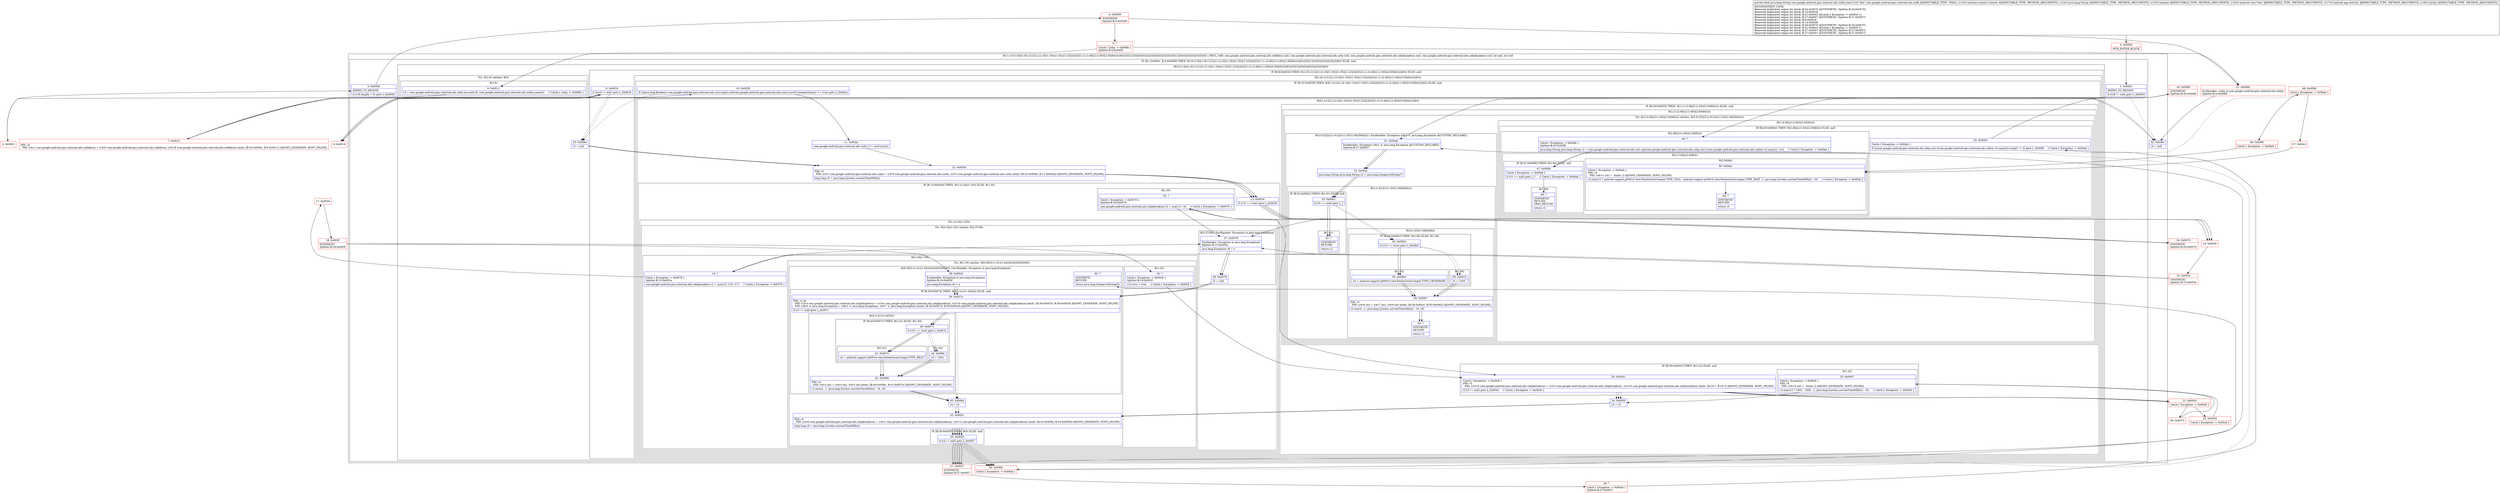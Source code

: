 digraph "CFG forcom.google.android.gms.internal.ads.zzdd.zza(Landroid\/content\/Context;Ljava\/lang\/String;ZLandroid\/view\/View;Landroid\/app\/Activity;[B)Ljava\/lang\/String;" {
subgraph cluster_Region_1920482560 {
label = "R(11:(10:(1:6)|(1:(8:11|12|(1:(2:16|(1:19)))(1:35)|(1:23)|24|25|(1:(1:(2:46|(2:(1:60)|(2:50|64)))))|63))|33|12|(0)(0)|(0)|24|25|(0)|63)|32|(0)|33|12|(0)(0)|(0)|24|25|(0)|63) | DECL_VAR: com.google.android.gms.internal.ads.zzbk$zza null, com.google.android.gms.internal.ads.zzda null, com.google.android.gms.internal.ads.zzbp$zza$zza null, com.google.android.gms.internal.ads.zzbp$zza$zza null, int null, int null\l";
node [shape=record,color=blue];
subgraph cluster_IfRegion_1930184040 {
label = "IF [B:1:0x0001, B:3:0x0006] THEN: R(10:(1:6)|(1:(8:11|12|(1:(2:16|(1:19)))(1:35)|(1:23)|24|25|(1:(1:(2:46|(2:(1:60)|(2:50|64)))))|63))|33|12|(0)(0)|(0)|24|25|(0)|63) ELSE: null";
node [shape=record,color=blue];
Node_1 [shape=record,label="{1\:\ 0x0001|ADDED_TO_REGION\l|if (r18 != null) goto L_0x0003\l}"];
Node_3 [shape=record,label="{3\:\ 0x0006|ADDED_TO_REGION\l|if (r18.length \> 0) goto L_0x0008\l}"];
subgraph cluster_Region_1085111538 {
label = "R(10:(1:6)|(1:(8:11|12|(1:(2:16|(1:19)))(1:35)|(1:23)|24|25|(1:(1:(2:46|(2:(1:60)|(2:50|64)))))|63))|33|12|(0)(0)|(0)|24|25|(0)|63)";
node [shape=record,color=blue];
subgraph cluster_TryCatchRegion_1833736460 {
label = "Try: R(1:6) catches: R(0)";
node [shape=record,color=blue];
subgraph cluster_Region_1189062791 {
label = "R(1:6)";
node [shape=record,color=blue];
Node_6 [shape=record,label="{6\:\ 0x0011|r4 = com.google.android.gms.internal.ads.zzbk.zza.zza(r18, com.google.android.gms.internal.ads.zzdnn.zzaxe())     \/\/ Catch:\{ zzdoj \-\> 0x006b \}\l}"];
}
subgraph cluster_Region_1432095931 {
label = "R(0) | ExcHandler: zzdoj (e com.google.android.gms.internal.ads.zzdoj)\l";
node [shape=record,color=blue];
}
}
subgraph cluster_IfRegion_1647560642 {
label = "IF [B:8:0x0016] THEN: R(1:(8:11|12|(1:(2:16|(1:19)))(1:35)|(1:23)|24|25|(1:(1:(2:46|(2:(1:60)|(2:50|64)))))|63)) ELSE: null";
node [shape=record,color=blue];
Node_8 [shape=record,label="{8\:\ 0x0016|if (zzvd != null) goto L_0x0018\l}"];
subgraph cluster_Region_1929767401 {
label = "R(1:(8:11|12|(1:(2:16|(1:19)))(1:35)|(1:23)|24|25|(1:(1:(2:46|(2:(1:60)|(2:50|64)))))|63))";
node [shape=record,color=blue];
subgraph cluster_IfRegion_2047384188 {
label = "IF [B:10:0x0028] THEN: R(8:11|12|(1:(2:16|(1:19)))(1:35)|(1:23)|24|25|(1:(1:(2:46|(2:(1:60)|(2:50|64)))))|63) ELSE: null";
node [shape=record,color=blue];
Node_10 [shape=record,label="{10\:\ 0x0028|if (((java.lang.Boolean) com.google.android.gms.internal.ads.zzyr.zzpe().zzd(com.google.android.gms.internal.ads.zzact.zzcrd)).booleanValue() == true) goto L_0x002a\l}"];
subgraph cluster_Region_1425915631 {
label = "R(8:11|12|(1:(2:16|(1:19)))(1:35)|(1:23)|24|25|(1:(1:(2:46|(2:(1:60)|(2:50|64)))))|63)";
node [shape=record,color=blue];
Node_11 [shape=record,label="{11\:\ 0x002a|com.google.android.gms.internal.ads.zzda r3 = zzvd.zzcm()\l}"];
Node_12 [shape=record,label="{12\:\ 0x0030|PHI: r3 \l  PHI: (r3v1 com.google.android.gms.internal.ads.zzda) = (r3v0 com.google.android.gms.internal.ads.zzda), (r3v3 com.google.android.gms.internal.ads.zzda) binds: [B:33:0x006e, B:11:0x002a] A[DONT_GENERATE, DONT_INLINE]\l|long long r6 = java.lang.System.currentTimeMillis()\l}"];
subgraph cluster_IfRegion_1325688914 {
label = "IF [B:13:0x0034] THEN: R(1:(2:16|(1:19))) ELSE: R(1:35)";
node [shape=record,color=blue];
Node_13 [shape=record,label="{13\:\ 0x0034|if (r15 == true) goto L_0x0036\l}"];
subgraph cluster_Region_871738279 {
label = "R(1:(2:16|(1:19)))";
node [shape=record,color=blue];
subgraph cluster_TryCatchRegion_1877165713 {
label = "Try: R(2:16|(1:19)) catches: R(2:37|38)";
node [shape=record,color=blue];
subgraph cluster_Region_1496259859 {
label = "R(2:16|(1:19))";
node [shape=record,color=blue];
Node_16 [shape=record,label="{16\:\ ?|Catch:\{ Exception \-\> 0x0078 \}\lSplitter:B:15:0x003a\l|com.google.android.gms.internal.ads.zzbp$zza$zza r2 = zza(r13, r16, r17)     \/\/ Catch:\{ Exception \-\> 0x0078 \}\l}"];
subgraph cluster_TryCatchRegion_1367796331 {
label = "Try: R(1:19) catches: R(6:59|(2:(1:41)(1:44)|42)|43|25|(0)|63)";
node [shape=record,color=blue];
subgraph cluster_Region_1026313969 {
label = "R(1:19)";
node [shape=record,color=blue];
Node_19 [shape=record,label="{19\:\ ?|Catch:\{ Exception \-\> 0x00c8 \}\lSplitter:B:18:0x003f\l|r12.zzvz = true     \/\/ Catch:\{ Exception \-\> 0x00c8 \}\l}"];
}
subgraph cluster_Region_1963494161 {
label = "R(6:59|(2:(1:41)(1:44)|42)|43|25|(0)|63) | ExcHandler: Exception (e java.lang.Exception)\l";
node [shape=record,color=blue];
Node_59 [shape=record,label="{59\:\ 0x00c8|ExcHandler: Exception (e java.lang.Exception)\lSplitter:B:18:0x003f\l|java.lang.Exception r8 = e\l}"];
subgraph cluster_IfRegion_588935776 {
label = "IF [B:39:0x007a] THEN: R(2:(1:41)(1:44)|42) ELSE: null";
node [shape=record,color=blue];
Node_39 [shape=record,label="{39\:\ 0x007a|PHI: r2 r8 \l  PHI: (r2v3 com.google.android.gms.internal.ads.zzbp$zza$zza) = (r2v4 com.google.android.gms.internal.ads.zzbp$zza$zza), (r2v19 com.google.android.gms.internal.ads.zzbp$zza$zza) binds: [B:38:0x0079, B:59:0x00c8] A[DONT_GENERATE, DONT_INLINE]\l  PHI: (r8v0 'e' java.lang.Exception) = (r8v1 'e' java.lang.Exception), (r8v7 'e' java.lang.Exception) binds: [B:38:0x0079, B:59:0x00c8] A[DONT_GENERATE, DONT_INLINE]\l|if (r3 != null) goto L_0x007c\l}"];
subgraph cluster_Region_1734216013 {
label = "R(2:(1:41)(1:44)|42)";
node [shape=record,color=blue];
subgraph cluster_IfRegion_1454931804 {
label = "IF [B:40:0x007c] THEN: R(1:41) ELSE: R(1:44)";
node [shape=record,color=blue];
Node_40 [shape=record,label="{40\:\ 0x007c|if (r15 == true) goto L_0x007e\l}"];
subgraph cluster_Region_1384787224 {
label = "R(1:41)";
node [shape=record,color=blue];
Node_41 [shape=record,label="{41\:\ 0x007e|r4 = android.support.p000v4.view.PointerIconCompat.TYPE_HELP\l}"];
}
subgraph cluster_Region_2139398307 {
label = "R(1:44)";
node [shape=record,color=blue];
Node_44 [shape=record,label="{44\:\ 0x008c|r4 = 1001\l}"];
}
}
Node_42 [shape=record,label="{42\:\ 0x0080|PHI: r4 \l  PHI: (r4v4 int) = (r4v3 int), (r4v5 int) binds: [B:44:0x008c, B:41:0x007e] A[DONT_GENERATE, DONT_INLINE]\l|r3.zza(r4, \-1, java.lang.System.currentTimeMillis() \- r6, r8)\l}"];
}
}
Node_43 [shape=record,label="{43\:\ 0x008a|r4 = r2\l}"];
Node_25 [shape=record,label="{25\:\ 0x0051|PHI: r4 \l  PHI: (r4v6 com.google.android.gms.internal.ads.zzbp$zza$zza) = (r4v2 com.google.android.gms.internal.ads.zzbp$zza$zza), (r4v13 com.google.android.gms.internal.ads.zzbp$zza$zza) binds: [B:43:0x008a, B:24:0x0050] A[DONT_GENERATE, DONT_INLINE]\l|long long r6 = java.lang.System.currentTimeMillis()\l}"];
subgraph cluster_IfRegion_814416466 {
label = "IF [B:26:0x0055] THEN: R(0) ELSE: null";
node [shape=record,color=blue];
Node_26 [shape=record,label="{26\:\ 0x0055|if (r4 != null) goto L_0x0057\l}"];
subgraph cluster_Region_1871681908 {
label = "R(0)";
node [shape=record,color=blue];
}
}
Node_63 [shape=record,label="{63\:\ ?|SYNTHETIC\lRETURN\l|return java.lang.Integer.toString(5)\l}"];
}
}
}
subgraph cluster_Region_1998562096 {
label = "R(2:37|38) | ExcHandler: Exception (e java.lang.Exception)\l";
node [shape=record,color=blue];
Node_37 [shape=record,label="{37\:\ 0x0078|ExcHandler: Exception (e java.lang.Exception)\lSplitter:B:15:0x003a\l|java.lang.Exception r8 = e\l}"];
Node_38 [shape=record,label="{38\:\ 0x0079|r2 = null\l}"];
}
}
}
subgraph cluster_Region_1311531514 {
label = "R(1:35)";
node [shape=record,color=blue];
Node_35 [shape=record,label="{35\:\ ?|Catch:\{ Exception \-\> 0x0078 \}\lSplitter:B:34:0x0070\l|com.google.android.gms.internal.ads.zzbp$zza$zza r2 = zza(r13, r4)     \/\/ Catch:\{ Exception \-\> 0x0078 \}\l}"];
}
}
subgraph cluster_IfRegion_527855511 {
label = "IF [B:20:0x0041] THEN: R(1:23) ELSE: null";
node [shape=record,color=blue];
Node_20 [shape=record,label="{20\:\ 0x0041|Catch:\{ Exception \-\> 0x00c8 \}\lPHI: r2 \l  PHI: (r2v18 com.google.android.gms.internal.ads.zzbp$zza$zza) = (r2v5 com.google.android.gms.internal.ads.zzbp$zza$zza), (r2v19 com.google.android.gms.internal.ads.zzbp$zza$zza) binds: [B:35:?, B:19:?] A[DONT_GENERATE, DONT_INLINE]\l|if (r3 != null) goto L_0x0043     \/\/ Catch:\{ Exception \-\> 0x00c8 \}\l}"];
subgraph cluster_Region_1560157873 {
label = "R(1:23)";
node [shape=record,color=blue];
Node_23 [shape=record,label="{23\:\ 0x0047|Catch:\{ Exception \-\> 0x00c8 \}\lPHI: r4 \l  PHI: (r4v15 int) =  binds: [] A[DONT_GENERATE, DONT_INLINE]\l|r3.zza(r15 ? 1002 : 1000, \-1, java.lang.System.currentTimeMillis() \- r6)     \/\/ Catch:\{ Exception \-\> 0x00c8 \}\l}"];
}
}
Node_24 [shape=record,label="{24\:\ 0x0050|r4 = r2\l}"];
Node_25 [shape=record,label="{25\:\ 0x0051|PHI: r4 \l  PHI: (r4v6 com.google.android.gms.internal.ads.zzbp$zza$zza) = (r4v2 com.google.android.gms.internal.ads.zzbp$zza$zza), (r4v13 com.google.android.gms.internal.ads.zzbp$zza$zza) binds: [B:43:0x008a, B:24:0x0050] A[DONT_GENERATE, DONT_INLINE]\l|long long r6 = java.lang.System.currentTimeMillis()\l}"];
subgraph cluster_IfRegion_169980346 {
label = "IF [B:26:0x0055] THEN: R(1:(1:(2:46|(2:(1:60)|(2:50|64))))) ELSE: null";
node [shape=record,color=blue];
Node_26 [shape=record,label="{26\:\ 0x0055|if (r4 != null) goto L_0x0057\l}"];
subgraph cluster_Region_1657846590 {
label = "R(1:(1:(2:46|(2:(1:60)|(2:50|64)))))";
node [shape=record,color=blue];
subgraph cluster_TryCatchRegion_1904724521 {
label = "Try: R(1:(2:46|(2:(1:60)|(2:50|64)))) catches: R(3:51|52|(2:(1:61)|(3:(1:55)(1:58)|56|62)))";
node [shape=record,color=blue];
subgraph cluster_Region_1562450265 {
label = "R(1:(2:46|(2:(1:60)|(2:50|64))))";
node [shape=record,color=blue];
subgraph cluster_IfRegion_1519046438 {
label = "IF [B:29:0x0063] THEN: R(2:46|(2:(1:60)|(2:50|64))) ELSE: null";
node [shape=record,color=blue];
Node_29 [shape=record,label="{29\:\ 0x0063|Catch:\{ Exception \-\> 0x00ab \}\l|if (((com.google.android.gms.internal.ads.zzbp.zza) ((com.google.android.gms.internal.ads.zzdoa) r4.zzaya())).zzaxj() != 0) goto L_0x008f     \/\/ Catch:\{ Exception \-\> 0x00ab \}\l}"];
subgraph cluster_Region_137886966 {
label = "R(2:46|(2:(1:60)|(2:50|64)))";
node [shape=record,color=blue];
Node_46 [shape=record,label="{46\:\ ?|Catch:\{ Exception \-\> 0x00ab \}\lSplitter:B:45:0x008f\l|java.lang.String java.lang.String r2 = com.google.android.gms.internal.ads.zzci.zzj((com.google.android.gms.internal.ads.zzbp.zza) ((com.google.android.gms.internal.ads.zzdoa) r4.zzaya()), r14)     \/\/ Catch:\{ Exception \-\> 0x00ab \}\l}"];
subgraph cluster_Region_1030002178 {
label = "R(2:(1:60)|(2:50|64))";
node [shape=record,color=blue];
subgraph cluster_IfRegion_1929233669 {
label = "IF [B:47:0x009b] THEN: R(1:60) ELSE: null";
node [shape=record,color=blue];
Node_47 [shape=record,label="{47\:\ 0x009b|Catch:\{ Exception \-\> 0x00ab \}\l|if (r3 == null) goto L_?     \/\/ Catch:\{ Exception \-\> 0x00ab \}\l}"];
subgraph cluster_Region_730554312 {
label = "R(1:60)";
node [shape=record,color=blue];
Node_60 [shape=record,label="{60\:\ ?|SYNTHETIC\lRETURN\lORIG_RETURN\l|return r2\l}"];
}
}
subgraph cluster_Region_1936487903 {
label = "R(2:50|64)";
node [shape=record,color=blue];
Node_50 [shape=record,label="{50\:\ 0x00a1|Catch:\{ Exception \-\> 0x00ab \}\lPHI: r4 \l  PHI: (r4v11 int) =  binds: [] A[DONT_GENERATE, DONT_INLINE]\l|r3.zza(r15 ? android.support.p000v4.view.PointerIconCompat.TYPE_CELL : android.support.p000v4.view.PointerIconCompat.TYPE_WAIT, \-1, java.lang.System.currentTimeMillis() \- r6)     \/\/ Catch:\{ Exception \-\> 0x00ab \}\l}"];
Node_64 [shape=record,label="{64\:\ ?|SYNTHETIC\lRETURN\l|return r2\l}"];
}
}
}
}
}
subgraph cluster_Region_408295930 {
label = "R(3:51|52|(2:(1:61)|(3:(1:55)(1:58)|56|62))) | ExcHandler: Exception (r8v2 'e' java.lang.Exception A[CUSTOM_DECLARE])\l";
node [shape=record,color=blue];
Node_51 [shape=record,label="{51\:\ 0x00ab|ExcHandler: Exception (r8v2 'e' java.lang.Exception A[CUSTOM_DECLARE])\lSplitter:B:27:0x0057\l}"];
Node_52 [shape=record,label="{52\:\ 0x00ac|java.lang.String java.lang.String r2 = java.lang.Integer.toString(7)\l}"];
subgraph cluster_Region_667152850 {
label = "R(2:(1:61)|(3:(1:55)(1:58)|56|62))";
node [shape=record,color=blue];
subgraph cluster_IfRegion_733800947 {
label = "IF [B:53:0x00b1] THEN: R(1:61) ELSE: null";
node [shape=record,color=blue];
Node_53 [shape=record,label="{53\:\ 0x00b1|if (r3 == null) goto L_?\l}"];
subgraph cluster_Region_456594693 {
label = "R(1:61)";
node [shape=record,color=blue];
Node_61 [shape=record,label="{61\:\ ?|SYNTHETIC\lRETURN\l|return r2\l}"];
}
}
subgraph cluster_Region_1108162720 {
label = "R(3:(1:55)(1:58)|56|62)";
node [shape=record,color=blue];
subgraph cluster_IfRegion_846315008 {
label = "IF [B:54:0x00b3] THEN: R(1:55) ELSE: R(1:58)";
node [shape=record,color=blue];
Node_54 [shape=record,label="{54\:\ 0x00b3|if (r15 == true) goto L_0x00b5\l}"];
subgraph cluster_Region_537311429 {
label = "R(1:55)";
node [shape=record,color=blue];
Node_55 [shape=record,label="{55\:\ 0x00b5|r4 = android.support.p000v4.view.PointerIconCompat.TYPE_CROSSHAIR\l}"];
}
subgraph cluster_Region_191187249 {
label = "R(1:58)";
node [shape=record,color=blue];
Node_58 [shape=record,label="{58\:\ 0x00c5|r4 = 1005\l}"];
}
}
Node_56 [shape=record,label="{56\:\ 0x00b7|PHI: r4 \l  PHI: (r4v8 int) = (r4v7 int), (r4v9 int) binds: [B:58:0x00c5, B:55:0x00b5] A[DONT_GENERATE, DONT_INLINE]\l|r3.zza(r4, \-1, java.lang.System.currentTimeMillis() \- r6, r8)\l}"];
Node_62 [shape=record,label="{62\:\ ?|SYNTHETIC\lRETURN\l|return r2\l}"];
}
}
}
}
}
}
Node_63 [shape=record,label="{63\:\ ?|SYNTHETIC\lRETURN\l|return java.lang.Integer.toString(5)\l}"];
}
}
}
}
Node_33 [shape=record,label="{33\:\ 0x006e|r3 = null\l}"];
Node_12 [shape=record,label="{12\:\ 0x0030|PHI: r3 \l  PHI: (r3v1 com.google.android.gms.internal.ads.zzda) = (r3v0 com.google.android.gms.internal.ads.zzda), (r3v3 com.google.android.gms.internal.ads.zzda) binds: [B:33:0x006e, B:11:0x002a] A[DONT_GENERATE, DONT_INLINE]\l|long long r6 = java.lang.System.currentTimeMillis()\l}"];
subgraph cluster_IfRegion_775454886 {
label = "IF [B:13:0x0034] THEN: R(0) ELSE: R(0)";
node [shape=record,color=blue];
Node_13 [shape=record,label="{13\:\ 0x0034|if (r15 == true) goto L_0x0036\l}"];
subgraph cluster_Region_382581202 {
label = "R(0)";
node [shape=record,color=blue];
}
subgraph cluster_Region_1525823881 {
label = "R(0)";
node [shape=record,color=blue];
}
}
subgraph cluster_IfRegion_1707875689 {
label = "IF [B:20:0x0041] THEN: R(0) ELSE: null";
node [shape=record,color=blue];
Node_20 [shape=record,label="{20\:\ 0x0041|Catch:\{ Exception \-\> 0x00c8 \}\lPHI: r2 \l  PHI: (r2v18 com.google.android.gms.internal.ads.zzbp$zza$zza) = (r2v5 com.google.android.gms.internal.ads.zzbp$zza$zza), (r2v19 com.google.android.gms.internal.ads.zzbp$zza$zza) binds: [B:35:?, B:19:?] A[DONT_GENERATE, DONT_INLINE]\l|if (r3 != null) goto L_0x0043     \/\/ Catch:\{ Exception \-\> 0x00c8 \}\l}"];
subgraph cluster_Region_261856454 {
label = "R(0)";
node [shape=record,color=blue];
}
}
Node_24 [shape=record,label="{24\:\ 0x0050|r4 = r2\l}"];
Node_25 [shape=record,label="{25\:\ 0x0051|PHI: r4 \l  PHI: (r4v6 com.google.android.gms.internal.ads.zzbp$zza$zza) = (r4v2 com.google.android.gms.internal.ads.zzbp$zza$zza), (r4v13 com.google.android.gms.internal.ads.zzbp$zza$zza) binds: [B:43:0x008a, B:24:0x0050] A[DONT_GENERATE, DONT_INLINE]\l|long long r6 = java.lang.System.currentTimeMillis()\l}"];
subgraph cluster_IfRegion_1961080782 {
label = "IF [B:26:0x0055] THEN: R(0) ELSE: null";
node [shape=record,color=blue];
Node_26 [shape=record,label="{26\:\ 0x0055|if (r4 != null) goto L_0x0057\l}"];
subgraph cluster_Region_1066858154 {
label = "R(0)";
node [shape=record,color=blue];
}
}
Node_63 [shape=record,label="{63\:\ ?|SYNTHETIC\lRETURN\l|return java.lang.Integer.toString(5)\l}"];
}
}
Node_32 [shape=record,label="{32\:\ 0x006c|r4 = null\l}"];
subgraph cluster_IfRegion_984908644 {
label = "IF [B:8:0x0016] THEN: R(0) ELSE: null";
node [shape=record,color=blue];
Node_8 [shape=record,label="{8\:\ 0x0016|if (zzvd != null) goto L_0x0018\l}"];
subgraph cluster_Region_1763333464 {
label = "R(0)";
node [shape=record,color=blue];
}
}
Node_33 [shape=record,label="{33\:\ 0x006e|r3 = null\l}"];
Node_12 [shape=record,label="{12\:\ 0x0030|PHI: r3 \l  PHI: (r3v1 com.google.android.gms.internal.ads.zzda) = (r3v0 com.google.android.gms.internal.ads.zzda), (r3v3 com.google.android.gms.internal.ads.zzda) binds: [B:33:0x006e, B:11:0x002a] A[DONT_GENERATE, DONT_INLINE]\l|long long r6 = java.lang.System.currentTimeMillis()\l}"];
subgraph cluster_IfRegion_3068530 {
label = "IF [B:13:0x0034] THEN: R(0) ELSE: R(0)";
node [shape=record,color=blue];
Node_13 [shape=record,label="{13\:\ 0x0034|if (r15 == true) goto L_0x0036\l}"];
subgraph cluster_Region_142952315 {
label = "R(0)";
node [shape=record,color=blue];
}
subgraph cluster_Region_380914348 {
label = "R(0)";
node [shape=record,color=blue];
}
}
subgraph cluster_IfRegion_759135671 {
label = "IF [B:20:0x0041] THEN: R(0) ELSE: null";
node [shape=record,color=blue];
Node_20 [shape=record,label="{20\:\ 0x0041|Catch:\{ Exception \-\> 0x00c8 \}\lPHI: r2 \l  PHI: (r2v18 com.google.android.gms.internal.ads.zzbp$zza$zza) = (r2v5 com.google.android.gms.internal.ads.zzbp$zza$zza), (r2v19 com.google.android.gms.internal.ads.zzbp$zza$zza) binds: [B:35:?, B:19:?] A[DONT_GENERATE, DONT_INLINE]\l|if (r3 != null) goto L_0x0043     \/\/ Catch:\{ Exception \-\> 0x00c8 \}\l}"];
subgraph cluster_Region_1534367520 {
label = "R(0)";
node [shape=record,color=blue];
}
}
Node_24 [shape=record,label="{24\:\ 0x0050|r4 = r2\l}"];
Node_25 [shape=record,label="{25\:\ 0x0051|PHI: r4 \l  PHI: (r4v6 com.google.android.gms.internal.ads.zzbp$zza$zza) = (r4v2 com.google.android.gms.internal.ads.zzbp$zza$zza), (r4v13 com.google.android.gms.internal.ads.zzbp$zza$zza) binds: [B:43:0x008a, B:24:0x0050] A[DONT_GENERATE, DONT_INLINE]\l|long long r6 = java.lang.System.currentTimeMillis()\l}"];
subgraph cluster_IfRegion_2045296042 {
label = "IF [B:26:0x0055] THEN: R(0) ELSE: null";
node [shape=record,color=blue];
Node_26 [shape=record,label="{26\:\ 0x0055|if (r4 != null) goto L_0x0057\l}"];
subgraph cluster_Region_1295874321 {
label = "R(0)";
node [shape=record,color=blue];
}
}
Node_63 [shape=record,label="{63\:\ ?|SYNTHETIC\lRETURN\l|return java.lang.Integer.toString(5)\l}"];
}
subgraph cluster_Region_1432095931 {
label = "R(0) | ExcHandler: zzdoj (e com.google.android.gms.internal.ads.zzdoj)\l";
node [shape=record,color=blue];
}
subgraph cluster_Region_1998562096 {
label = "R(2:37|38) | ExcHandler: Exception (e java.lang.Exception)\l";
node [shape=record,color=blue];
Node_37 [shape=record,label="{37\:\ 0x0078|ExcHandler: Exception (e java.lang.Exception)\lSplitter:B:15:0x003a\l|java.lang.Exception r8 = e\l}"];
Node_38 [shape=record,label="{38\:\ 0x0079|r2 = null\l}"];
}
subgraph cluster_Region_408295930 {
label = "R(3:51|52|(2:(1:61)|(3:(1:55)(1:58)|56|62))) | ExcHandler: Exception (r8v2 'e' java.lang.Exception A[CUSTOM_DECLARE])\l";
node [shape=record,color=blue];
Node_51 [shape=record,label="{51\:\ 0x00ab|ExcHandler: Exception (r8v2 'e' java.lang.Exception A[CUSTOM_DECLARE])\lSplitter:B:27:0x0057\l}"];
Node_52 [shape=record,label="{52\:\ 0x00ac|java.lang.String java.lang.String r2 = java.lang.Integer.toString(7)\l}"];
subgraph cluster_Region_667152850 {
label = "R(2:(1:61)|(3:(1:55)(1:58)|56|62))";
node [shape=record,color=blue];
subgraph cluster_IfRegion_733800947 {
label = "IF [B:53:0x00b1] THEN: R(1:61) ELSE: null";
node [shape=record,color=blue];
Node_53 [shape=record,label="{53\:\ 0x00b1|if (r3 == null) goto L_?\l}"];
subgraph cluster_Region_456594693 {
label = "R(1:61)";
node [shape=record,color=blue];
Node_61 [shape=record,label="{61\:\ ?|SYNTHETIC\lRETURN\l|return r2\l}"];
}
}
subgraph cluster_Region_1108162720 {
label = "R(3:(1:55)(1:58)|56|62)";
node [shape=record,color=blue];
subgraph cluster_IfRegion_846315008 {
label = "IF [B:54:0x00b3] THEN: R(1:55) ELSE: R(1:58)";
node [shape=record,color=blue];
Node_54 [shape=record,label="{54\:\ 0x00b3|if (r15 == true) goto L_0x00b5\l}"];
subgraph cluster_Region_537311429 {
label = "R(1:55)";
node [shape=record,color=blue];
Node_55 [shape=record,label="{55\:\ 0x00b5|r4 = android.support.p000v4.view.PointerIconCompat.TYPE_CROSSHAIR\l}"];
}
subgraph cluster_Region_191187249 {
label = "R(1:58)";
node [shape=record,color=blue];
Node_58 [shape=record,label="{58\:\ 0x00c5|r4 = 1005\l}"];
}
}
Node_56 [shape=record,label="{56\:\ 0x00b7|PHI: r4 \l  PHI: (r4v8 int) = (r4v7 int), (r4v9 int) binds: [B:58:0x00c5, B:55:0x00b5] A[DONT_GENERATE, DONT_INLINE]\l|r3.zza(r4, \-1, java.lang.System.currentTimeMillis() \- r6, r8)\l}"];
Node_62 [shape=record,label="{62\:\ ?|SYNTHETIC\lRETURN\l|return r2\l}"];
}
}
}
subgraph cluster_Region_1963494161 {
label = "R(6:59|(2:(1:41)(1:44)|42)|43|25|(0)|63) | ExcHandler: Exception (e java.lang.Exception)\l";
node [shape=record,color=blue];
Node_59 [shape=record,label="{59\:\ 0x00c8|ExcHandler: Exception (e java.lang.Exception)\lSplitter:B:18:0x003f\l|java.lang.Exception r8 = e\l}"];
subgraph cluster_IfRegion_588935776 {
label = "IF [B:39:0x007a] THEN: R(2:(1:41)(1:44)|42) ELSE: null";
node [shape=record,color=blue];
Node_39 [shape=record,label="{39\:\ 0x007a|PHI: r2 r8 \l  PHI: (r2v3 com.google.android.gms.internal.ads.zzbp$zza$zza) = (r2v4 com.google.android.gms.internal.ads.zzbp$zza$zza), (r2v19 com.google.android.gms.internal.ads.zzbp$zza$zza) binds: [B:38:0x0079, B:59:0x00c8] A[DONT_GENERATE, DONT_INLINE]\l  PHI: (r8v0 'e' java.lang.Exception) = (r8v1 'e' java.lang.Exception), (r8v7 'e' java.lang.Exception) binds: [B:38:0x0079, B:59:0x00c8] A[DONT_GENERATE, DONT_INLINE]\l|if (r3 != null) goto L_0x007c\l}"];
subgraph cluster_Region_1734216013 {
label = "R(2:(1:41)(1:44)|42)";
node [shape=record,color=blue];
subgraph cluster_IfRegion_1454931804 {
label = "IF [B:40:0x007c] THEN: R(1:41) ELSE: R(1:44)";
node [shape=record,color=blue];
Node_40 [shape=record,label="{40\:\ 0x007c|if (r15 == true) goto L_0x007e\l}"];
subgraph cluster_Region_1384787224 {
label = "R(1:41)";
node [shape=record,color=blue];
Node_41 [shape=record,label="{41\:\ 0x007e|r4 = android.support.p000v4.view.PointerIconCompat.TYPE_HELP\l}"];
}
subgraph cluster_Region_2139398307 {
label = "R(1:44)";
node [shape=record,color=blue];
Node_44 [shape=record,label="{44\:\ 0x008c|r4 = 1001\l}"];
}
}
Node_42 [shape=record,label="{42\:\ 0x0080|PHI: r4 \l  PHI: (r4v4 int) = (r4v3 int), (r4v5 int) binds: [B:44:0x008c, B:41:0x007e] A[DONT_GENERATE, DONT_INLINE]\l|r3.zza(r4, \-1, java.lang.System.currentTimeMillis() \- r6, r8)\l}"];
}
}
Node_43 [shape=record,label="{43\:\ 0x008a|r4 = r2\l}"];
Node_25 [shape=record,label="{25\:\ 0x0051|PHI: r4 \l  PHI: (r4v6 com.google.android.gms.internal.ads.zzbp$zza$zza) = (r4v2 com.google.android.gms.internal.ads.zzbp$zza$zza), (r4v13 com.google.android.gms.internal.ads.zzbp$zza$zza) binds: [B:43:0x008a, B:24:0x0050] A[DONT_GENERATE, DONT_INLINE]\l|long long r6 = java.lang.System.currentTimeMillis()\l}"];
subgraph cluster_IfRegion_814416466 {
label = "IF [B:26:0x0055] THEN: R(0) ELSE: null";
node [shape=record,color=blue];
Node_26 [shape=record,label="{26\:\ 0x0055|if (r4 != null) goto L_0x0057\l}"];
subgraph cluster_Region_1871681908 {
label = "R(0)";
node [shape=record,color=blue];
}
}
Node_63 [shape=record,label="{63\:\ ?|SYNTHETIC\lRETURN\l|return java.lang.Integer.toString(5)\l}"];
}
Node_0 [shape=record,color=red,label="{0\:\ 0x0000|MTH_ENTER_BLOCK\l}"];
Node_2 [shape=record,color=red,label="{2\:\ 0x0003}"];
Node_4 [shape=record,color=red,label="{4\:\ 0x0008|SYNTHETIC\lSplitter:B:4:0x0008\l}"];
Node_5 [shape=record,color=red,label="{5\:\ ?|Catch:\{ zzdoj \-\> 0x006b \}\lSplitter:B:4:0x0008\l}"];
Node_7 [shape=record,color=red,label="{7\:\ 0x0013|PHI: r4 \l  PHI: (r4v1 com.google.android.gms.internal.ads.zzbk$zza) = (r4v0 com.google.android.gms.internal.ads.zzbk$zza), (r4v18 com.google.android.gms.internal.ads.zzbk$zza) binds: [B:32:0x006c, B:6:0x0011] A[DONT_GENERATE, DONT_INLINE]\l}"];
Node_9 [shape=record,color=red,label="{9\:\ 0x0018}"];
Node_14 [shape=record,color=red,label="{14\:\ 0x0036}"];
Node_15 [shape=record,color=red,label="{15\:\ 0x003a|SYNTHETIC\lSplitter:B:15:0x003a\l}"];
Node_17 [shape=record,color=red,label="{17\:\ 0x003d}"];
Node_18 [shape=record,color=red,label="{18\:\ 0x003f|SYNTHETIC\lSplitter:B:18:0x003f\l}"];
Node_21 [shape=record,color=red,label="{21\:\ 0x0043|Catch:\{ Exception \-\> 0x00c8 \}\l}"];
Node_22 [shape=record,color=red,label="{22\:\ 0x0045|Catch:\{ Exception \-\> 0x00c8 \}\l}"];
Node_27 [shape=record,color=red,label="{27\:\ 0x0057|SYNTHETIC\lSplitter:B:27:0x0057\l}"];
Node_28 [shape=record,color=red,label="{28\:\ ?|Catch:\{ Exception \-\> 0x00ab \}\lSplitter:B:27:0x0057\l}"];
Node_30 [shape=record,color=red,label="{30\:\ 0x0065|Catch:\{ Exception \-\> 0x00ab \}\l}"];
Node_31 [shape=record,color=red,label="{31\:\ 0x006b|ExcHandler: zzdoj (e com.google.android.gms.internal.ads.zzdoj)\lSplitter:B:4:0x0008\l}"];
Node_34 [shape=record,color=red,label="{34\:\ 0x0070|SYNTHETIC\lSplitter:B:34:0x0070\l}"];
Node_36 [shape=record,color=red,label="{36\:\ 0x0075}"];
Node_45 [shape=record,color=red,label="{45\:\ 0x008f|SYNTHETIC\lSplitter:B:45:0x008f\l}"];
Node_48 [shape=record,color=red,label="{48\:\ 0x009d|Catch:\{ Exception \-\> 0x00ab \}\l}"];
Node_49 [shape=record,color=red,label="{49\:\ 0x009f|Catch:\{ Exception \-\> 0x00ab \}\l}"];
Node_57 [shape=record,color=red,label="{57\:\ 0x00c2}"];
MethodNode[shape=record,label="{private final java.lang.String com.google.android.gms.internal.ads.zzdd.zza((r12v0 'this' com.google.android.gms.internal.ads.zzdd A[IMMUTABLE_TYPE, THIS]), (r13v0 android.content.Context A[IMMUTABLE_TYPE, METHOD_ARGUMENT]), (r14v0 java.lang.String A[IMMUTABLE_TYPE, METHOD_ARGUMENT]), (r15v0 boolean A[IMMUTABLE_TYPE, METHOD_ARGUMENT]), (r16v0 android.view.View A[IMMUTABLE_TYPE, METHOD_ARGUMENT]), (r17v0 android.app.Activity A[IMMUTABLE_TYPE, METHOD_ARGUMENT]), (r18v0 byte[] A[IMMUTABLE_TYPE, METHOD_ARGUMENT]))  | INCONSISTENT_CODE\lRemoved duplicated region for block: B:34:0x0070 A[SYNTHETIC, Splitter:B:34:0x0070]\lRemoved duplicated region for block: B:14:0x0036 \lRemoved duplicated region for block: B:21:0x0043 A[Catch:\{ Exception \-\> 0x00c8 \}]\lRemoved duplicated region for block: B:27:0x0057 A[SYNTHETIC, Splitter:B:27:0x0057]\lRemoved duplicated region for block: B:9:0x0018 \lRemoved duplicated region for block: B:14:0x0036 \lRemoved duplicated region for block: B:34:0x0070 A[SYNTHETIC, Splitter:B:34:0x0070]\lRemoved duplicated region for block: B:21:0x0043 A[Catch:\{ Exception \-\> 0x00c8 \}]\lRemoved duplicated region for block: B:27:0x0057 A[SYNTHETIC, Splitter:B:27:0x0057]\lRemoved duplicated region for block: B:27:0x0057 A[SYNTHETIC, Splitter:B:27:0x0057]\l}"];
MethodNode -> Node_0;
Node_1 -> Node_2;
Node_1 -> Node_32[style=dashed];
Node_3 -> Node_4;
Node_3 -> Node_32[style=dashed];
Node_6 -> Node_7;
Node_8 -> Node_9;
Node_8 -> Node_33[style=dashed];
Node_10 -> Node_11;
Node_10 -> Node_33[style=dashed];
Node_11 -> Node_12;
Node_12 -> Node_13;
Node_13 -> Node_14;
Node_13 -> Node_34[style=dashed];
Node_16 -> Node_17;
Node_16 -> Node_37;
Node_19 -> Node_20;
Node_59 -> Node_39;
Node_39 -> Node_40;
Node_39 -> Node_43[style=dashed];
Node_40 -> Node_41;
Node_40 -> Node_44[style=dashed];
Node_41 -> Node_42;
Node_44 -> Node_42;
Node_42 -> Node_43;
Node_43 -> Node_25;
Node_25 -> Node_26;
Node_26 -> Node_27;
Node_26 -> Node_30[style=dashed];
Node_37 -> Node_38;
Node_38 -> Node_39;
Node_35 -> Node_37;
Node_35 -> Node_20;
Node_20 -> Node_21;
Node_20 -> Node_24[style=dashed];
Node_23 -> Node_24;
Node_24 -> Node_25;
Node_25 -> Node_26;
Node_26 -> Node_27;
Node_26 -> Node_30[style=dashed];
Node_29 -> Node_30[style=dashed];
Node_29 -> Node_45;
Node_46 -> Node_47;
Node_47 -> Node_48[style=dashed];
Node_47 -> Node_60;
Node_50 -> Node_64;
Node_51 -> Node_52;
Node_52 -> Node_53;
Node_53 -> Node_54[style=dashed];
Node_53 -> Node_61;
Node_54 -> Node_55;
Node_54 -> Node_58[style=dashed];
Node_55 -> Node_56;
Node_58 -> Node_56;
Node_56 -> Node_62;
Node_33 -> Node_12;
Node_12 -> Node_13;
Node_13 -> Node_14;
Node_13 -> Node_34[style=dashed];
Node_20 -> Node_21;
Node_20 -> Node_24[style=dashed];
Node_24 -> Node_25;
Node_25 -> Node_26;
Node_26 -> Node_27;
Node_26 -> Node_30[style=dashed];
Node_32 -> Node_7;
Node_8 -> Node_9;
Node_8 -> Node_33[style=dashed];
Node_33 -> Node_12;
Node_12 -> Node_13;
Node_13 -> Node_14;
Node_13 -> Node_34[style=dashed];
Node_20 -> Node_21;
Node_20 -> Node_24[style=dashed];
Node_24 -> Node_25;
Node_25 -> Node_26;
Node_26 -> Node_27;
Node_26 -> Node_30[style=dashed];
Node_37 -> Node_38;
Node_38 -> Node_39;
Node_51 -> Node_52;
Node_52 -> Node_53;
Node_53 -> Node_54[style=dashed];
Node_53 -> Node_61;
Node_54 -> Node_55;
Node_54 -> Node_58[style=dashed];
Node_55 -> Node_56;
Node_58 -> Node_56;
Node_56 -> Node_62;
Node_59 -> Node_39;
Node_39 -> Node_40;
Node_39 -> Node_43[style=dashed];
Node_40 -> Node_41;
Node_40 -> Node_44[style=dashed];
Node_41 -> Node_42;
Node_44 -> Node_42;
Node_42 -> Node_43;
Node_43 -> Node_25;
Node_25 -> Node_26;
Node_26 -> Node_27;
Node_26 -> Node_30[style=dashed];
Node_0 -> Node_1;
Node_2 -> Node_3;
Node_4 -> Node_5;
Node_4 -> Node_31;
Node_5 -> Node_6;
Node_5 -> Node_31;
Node_7 -> Node_8;
Node_9 -> Node_10;
Node_14 -> Node_15;
Node_15 -> Node_16;
Node_15 -> Node_37;
Node_17 -> Node_18;
Node_18 -> Node_19;
Node_18 -> Node_59;
Node_21 -> Node_22;
Node_21 -> Node_36;
Node_22 -> Node_23;
Node_27 -> Node_28;
Node_27 -> Node_51;
Node_28 -> Node_29;
Node_30 -> Node_63;
Node_31 -> Node_32;
Node_34 -> Node_35;
Node_34 -> Node_37;
Node_36 -> Node_23;
Node_45 -> Node_46;
Node_45 -> Node_51;
Node_48 -> Node_49;
Node_48 -> Node_57;
Node_49 -> Node_50;
Node_57 -> Node_50;
}

